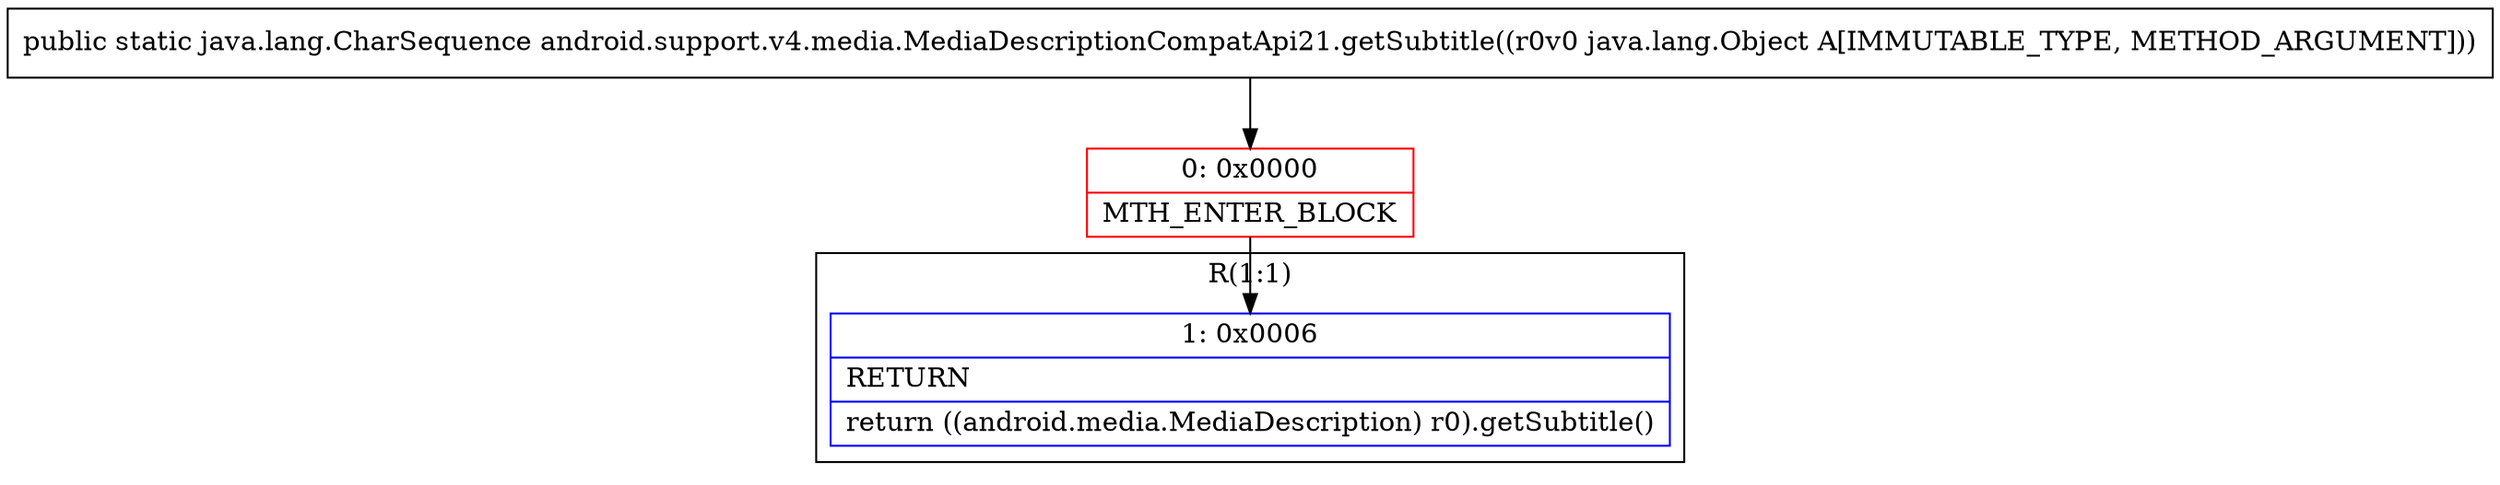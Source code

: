 digraph "CFG forandroid.support.v4.media.MediaDescriptionCompatApi21.getSubtitle(Ljava\/lang\/Object;)Ljava\/lang\/CharSequence;" {
subgraph cluster_Region_1010673082 {
label = "R(1:1)";
node [shape=record,color=blue];
Node_1 [shape=record,label="{1\:\ 0x0006|RETURN\l|return ((android.media.MediaDescription) r0).getSubtitle()\l}"];
}
Node_0 [shape=record,color=red,label="{0\:\ 0x0000|MTH_ENTER_BLOCK\l}"];
MethodNode[shape=record,label="{public static java.lang.CharSequence android.support.v4.media.MediaDescriptionCompatApi21.getSubtitle((r0v0 java.lang.Object A[IMMUTABLE_TYPE, METHOD_ARGUMENT])) }"];
MethodNode -> Node_0;
Node_0 -> Node_1;
}

